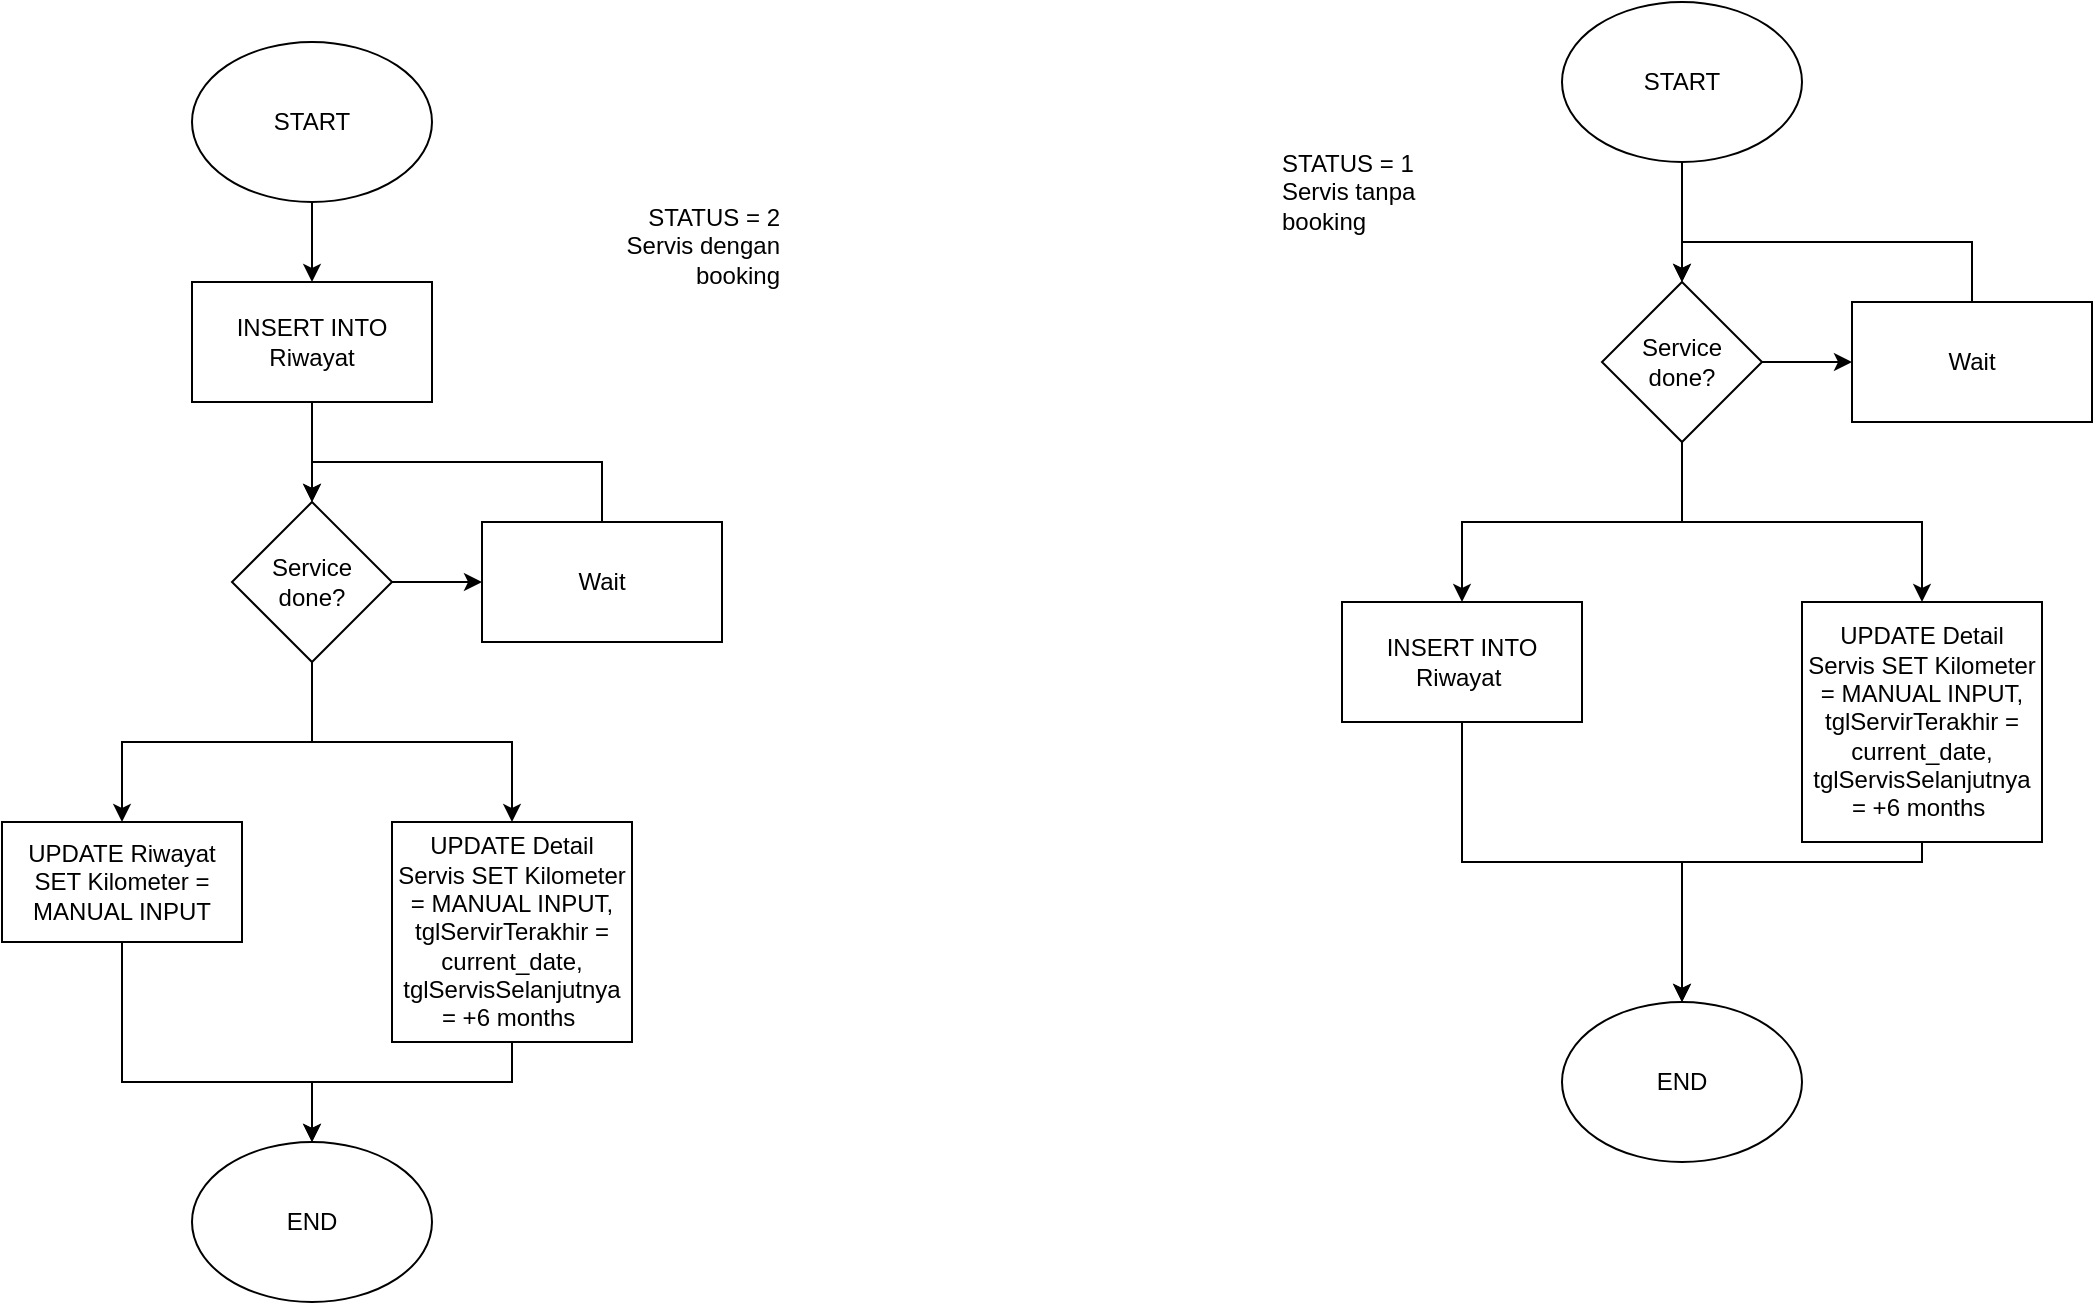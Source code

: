 <mxfile version="14.1.9" type="device"><diagram id="FuIgolxZ8Cf8MwH2TYbK" name="Page-1"><mxGraphModel dx="1199" dy="666" grid="0" gridSize="10" guides="1" tooltips="1" connect="1" arrows="1" fold="1" page="1" pageScale="1" pageWidth="850" pageHeight="1100" math="0" shadow="0"><root><mxCell id="0"/><mxCell id="1" parent="0"/><mxCell id="GCe7_WRp7zEFv_Hwg17U-8" style="edgeStyle=orthogonalEdgeStyle;rounded=0;orthogonalLoop=1;jettySize=auto;html=1;entryX=0.5;entryY=0;entryDx=0;entryDy=0;" edge="1" parent="1" source="GCe7_WRp7zEFv_Hwg17U-2" target="GCe7_WRp7zEFv_Hwg17U-3"><mxGeometry relative="1" as="geometry"/></mxCell><mxCell id="GCe7_WRp7zEFv_Hwg17U-2" value="START" style="ellipse;whiteSpace=wrap;html=1;" vertex="1" parent="1"><mxGeometry x="365" y="60" width="120" height="80" as="geometry"/></mxCell><mxCell id="GCe7_WRp7zEFv_Hwg17U-7" style="edgeStyle=orthogonalEdgeStyle;rounded=0;orthogonalLoop=1;jettySize=auto;html=1;entryX=0.5;entryY=0;entryDx=0;entryDy=0;" edge="1" parent="1" source="GCe7_WRp7zEFv_Hwg17U-3" target="GCe7_WRp7zEFv_Hwg17U-5"><mxGeometry relative="1" as="geometry"/></mxCell><mxCell id="GCe7_WRp7zEFv_Hwg17U-3" value="INSERT INTO Riwayat" style="rounded=0;whiteSpace=wrap;html=1;" vertex="1" parent="1"><mxGeometry x="365" y="180" width="120" height="60" as="geometry"/></mxCell><mxCell id="GCe7_WRp7zEFv_Hwg17U-12" style="edgeStyle=orthogonalEdgeStyle;rounded=0;orthogonalLoop=1;jettySize=auto;html=1;entryX=0.5;entryY=0;entryDx=0;entryDy=0;" edge="1" parent="1" source="GCe7_WRp7zEFv_Hwg17U-4" target="GCe7_WRp7zEFv_Hwg17U-11"><mxGeometry relative="1" as="geometry"><Array as="points"><mxPoint x="330" y="580"/><mxPoint x="425" y="580"/></Array></mxGeometry></mxCell><mxCell id="GCe7_WRp7zEFv_Hwg17U-4" value="UPDATE Riwayat SET Kilometer = MANUAL INPUT" style="rounded=0;whiteSpace=wrap;html=1;" vertex="1" parent="1"><mxGeometry x="270" y="450" width="120" height="60" as="geometry"/></mxCell><mxCell id="GCe7_WRp7zEFv_Hwg17U-6" style="edgeStyle=orthogonalEdgeStyle;rounded=0;orthogonalLoop=1;jettySize=auto;html=1;entryX=0.5;entryY=0;entryDx=0;entryDy=0;" edge="1" parent="1" source="GCe7_WRp7zEFv_Hwg17U-5" target="GCe7_WRp7zEFv_Hwg17U-4"><mxGeometry relative="1" as="geometry"/></mxCell><mxCell id="GCe7_WRp7zEFv_Hwg17U-10" style="edgeStyle=orthogonalEdgeStyle;rounded=0;orthogonalLoop=1;jettySize=auto;html=1;entryX=0.5;entryY=0;entryDx=0;entryDy=0;" edge="1" parent="1" source="GCe7_WRp7zEFv_Hwg17U-5" target="GCe7_WRp7zEFv_Hwg17U-9"><mxGeometry relative="1" as="geometry"/></mxCell><mxCell id="GCe7_WRp7zEFv_Hwg17U-15" style="edgeStyle=orthogonalEdgeStyle;rounded=0;orthogonalLoop=1;jettySize=auto;html=1;entryX=0;entryY=0.5;entryDx=0;entryDy=0;" edge="1" parent="1" source="GCe7_WRp7zEFv_Hwg17U-5" target="GCe7_WRp7zEFv_Hwg17U-14"><mxGeometry relative="1" as="geometry"/></mxCell><mxCell id="GCe7_WRp7zEFv_Hwg17U-5" value="Service &lt;br&gt;done?" style="rhombus;whiteSpace=wrap;html=1;" vertex="1" parent="1"><mxGeometry x="385" y="290" width="80" height="80" as="geometry"/></mxCell><mxCell id="GCe7_WRp7zEFv_Hwg17U-13" style="edgeStyle=orthogonalEdgeStyle;rounded=0;orthogonalLoop=1;jettySize=auto;html=1;entryX=0.5;entryY=0;entryDx=0;entryDy=0;" edge="1" parent="1" source="GCe7_WRp7zEFv_Hwg17U-9" target="GCe7_WRp7zEFv_Hwg17U-11"><mxGeometry relative="1" as="geometry"><Array as="points"><mxPoint x="525" y="580"/><mxPoint x="425" y="580"/></Array></mxGeometry></mxCell><mxCell id="GCe7_WRp7zEFv_Hwg17U-9" value="UPDATE Detail Servis SET Kilometer = MANUAL INPUT, tglServirTerakhir = current_date, tglServisSelanjutnya = +6 months&amp;nbsp;" style="rounded=0;whiteSpace=wrap;html=1;" vertex="1" parent="1"><mxGeometry x="465" y="450" width="120" height="110" as="geometry"/></mxCell><mxCell id="GCe7_WRp7zEFv_Hwg17U-11" value="END" style="ellipse;whiteSpace=wrap;html=1;" vertex="1" parent="1"><mxGeometry x="365" y="610" width="120" height="80" as="geometry"/></mxCell><mxCell id="GCe7_WRp7zEFv_Hwg17U-16" style="edgeStyle=orthogonalEdgeStyle;rounded=0;orthogonalLoop=1;jettySize=auto;html=1;entryX=0.5;entryY=0;entryDx=0;entryDy=0;" edge="1" parent="1" source="GCe7_WRp7zEFv_Hwg17U-14" target="GCe7_WRp7zEFv_Hwg17U-5"><mxGeometry relative="1" as="geometry"><Array as="points"><mxPoint x="570" y="270"/><mxPoint x="425" y="270"/></Array></mxGeometry></mxCell><mxCell id="GCe7_WRp7zEFv_Hwg17U-14" value="Wait" style="rounded=0;whiteSpace=wrap;html=1;" vertex="1" parent="1"><mxGeometry x="510" y="300" width="120" height="60" as="geometry"/></mxCell><mxCell id="GCe7_WRp7zEFv_Hwg17U-19" style="edgeStyle=orthogonalEdgeStyle;rounded=0;orthogonalLoop=1;jettySize=auto;html=1;" edge="1" parent="1" source="GCe7_WRp7zEFv_Hwg17U-17"><mxGeometry relative="1" as="geometry"><mxPoint x="1110" y="180" as="targetPoint"/></mxGeometry></mxCell><mxCell id="GCe7_WRp7zEFv_Hwg17U-17" value="START" style="ellipse;whiteSpace=wrap;html=1;" vertex="1" parent="1"><mxGeometry x="1050" y="40" width="120" height="80" as="geometry"/></mxCell><mxCell id="GCe7_WRp7zEFv_Hwg17U-30" style="edgeStyle=orthogonalEdgeStyle;rounded=0;orthogonalLoop=1;jettySize=auto;html=1;entryX=0.5;entryY=0;entryDx=0;entryDy=0;" edge="1" parent="1" source="GCe7_WRp7zEFv_Hwg17U-20" target="GCe7_WRp7zEFv_Hwg17U-29"><mxGeometry relative="1" as="geometry"/></mxCell><mxCell id="GCe7_WRp7zEFv_Hwg17U-20" value="INSERT INTO Riwayat&amp;nbsp;" style="rounded=0;whiteSpace=wrap;html=1;" vertex="1" parent="1"><mxGeometry x="940" y="340" width="120" height="60" as="geometry"/></mxCell><mxCell id="GCe7_WRp7zEFv_Hwg17U-31" style="edgeStyle=orthogonalEdgeStyle;rounded=0;orthogonalLoop=1;jettySize=auto;html=1;" edge="1" parent="1" source="GCe7_WRp7zEFv_Hwg17U-21"><mxGeometry relative="1" as="geometry"><mxPoint x="1110" y="540" as="targetPoint"/><Array as="points"><mxPoint x="1230" y="470"/><mxPoint x="1110" y="470"/></Array></mxGeometry></mxCell><mxCell id="GCe7_WRp7zEFv_Hwg17U-21" value="UPDATE Detail Servis SET Kilometer = MANUAL INPUT, tglServirTerakhir = current_date, tglServisSelanjutnya = +6 months&amp;nbsp;" style="rounded=0;whiteSpace=wrap;html=1;" vertex="1" parent="1"><mxGeometry x="1170" y="340" width="120" height="120" as="geometry"/></mxCell><mxCell id="GCe7_WRp7zEFv_Hwg17U-25" style="edgeStyle=orthogonalEdgeStyle;rounded=0;orthogonalLoop=1;jettySize=auto;html=1;entryX=0;entryY=0.5;entryDx=0;entryDy=0;" edge="1" parent="1" source="GCe7_WRp7zEFv_Hwg17U-22" target="GCe7_WRp7zEFv_Hwg17U-23"><mxGeometry relative="1" as="geometry"/></mxCell><mxCell id="GCe7_WRp7zEFv_Hwg17U-27" style="edgeStyle=orthogonalEdgeStyle;rounded=0;orthogonalLoop=1;jettySize=auto;html=1;entryX=0.5;entryY=0;entryDx=0;entryDy=0;exitX=0.5;exitY=1;exitDx=0;exitDy=0;" edge="1" parent="1" source="GCe7_WRp7zEFv_Hwg17U-22" target="GCe7_WRp7zEFv_Hwg17U-20"><mxGeometry relative="1" as="geometry"/></mxCell><mxCell id="GCe7_WRp7zEFv_Hwg17U-28" style="edgeStyle=orthogonalEdgeStyle;rounded=0;orthogonalLoop=1;jettySize=auto;html=1;entryX=0.5;entryY=0;entryDx=0;entryDy=0;" edge="1" parent="1" source="GCe7_WRp7zEFv_Hwg17U-22" target="GCe7_WRp7zEFv_Hwg17U-21"><mxGeometry relative="1" as="geometry"><Array as="points"><mxPoint x="1110" y="300"/><mxPoint x="1230" y="300"/></Array></mxGeometry></mxCell><mxCell id="GCe7_WRp7zEFv_Hwg17U-22" value="Service &lt;br&gt;done?" style="rhombus;whiteSpace=wrap;html=1;" vertex="1" parent="1"><mxGeometry x="1070" y="180" width="80" height="80" as="geometry"/></mxCell><mxCell id="GCe7_WRp7zEFv_Hwg17U-26" style="edgeStyle=orthogonalEdgeStyle;rounded=0;orthogonalLoop=1;jettySize=auto;html=1;entryX=0.5;entryY=0;entryDx=0;entryDy=0;" edge="1" parent="1" source="GCe7_WRp7zEFv_Hwg17U-23" target="GCe7_WRp7zEFv_Hwg17U-22"><mxGeometry relative="1" as="geometry"><Array as="points"><mxPoint x="1255" y="160"/><mxPoint x="1110" y="160"/></Array></mxGeometry></mxCell><mxCell id="GCe7_WRp7zEFv_Hwg17U-23" value="Wait" style="rounded=0;whiteSpace=wrap;html=1;" vertex="1" parent="1"><mxGeometry x="1195" y="190" width="120" height="60" as="geometry"/></mxCell><mxCell id="GCe7_WRp7zEFv_Hwg17U-29" value="END" style="ellipse;whiteSpace=wrap;html=1;" vertex="1" parent="1"><mxGeometry x="1050" y="540" width="120" height="80" as="geometry"/></mxCell><mxCell id="GCe7_WRp7zEFv_Hwg17U-32" value="STATUS = 1&lt;br&gt;Servis tanpa booking" style="text;html=1;strokeColor=none;fillColor=none;align=left;verticalAlign=middle;whiteSpace=wrap;rounded=0;" vertex="1" parent="1"><mxGeometry x="908" y="125" width="75" height="20" as="geometry"/></mxCell><mxCell id="GCe7_WRp7zEFv_Hwg17U-33" value="STATUS = 2&lt;br&gt;Servis dengan booking" style="text;html=1;strokeColor=none;fillColor=none;align=right;verticalAlign=middle;whiteSpace=wrap;rounded=0;" vertex="1" parent="1"><mxGeometry x="549" y="152" width="112" height="20" as="geometry"/></mxCell></root></mxGraphModel></diagram></mxfile>